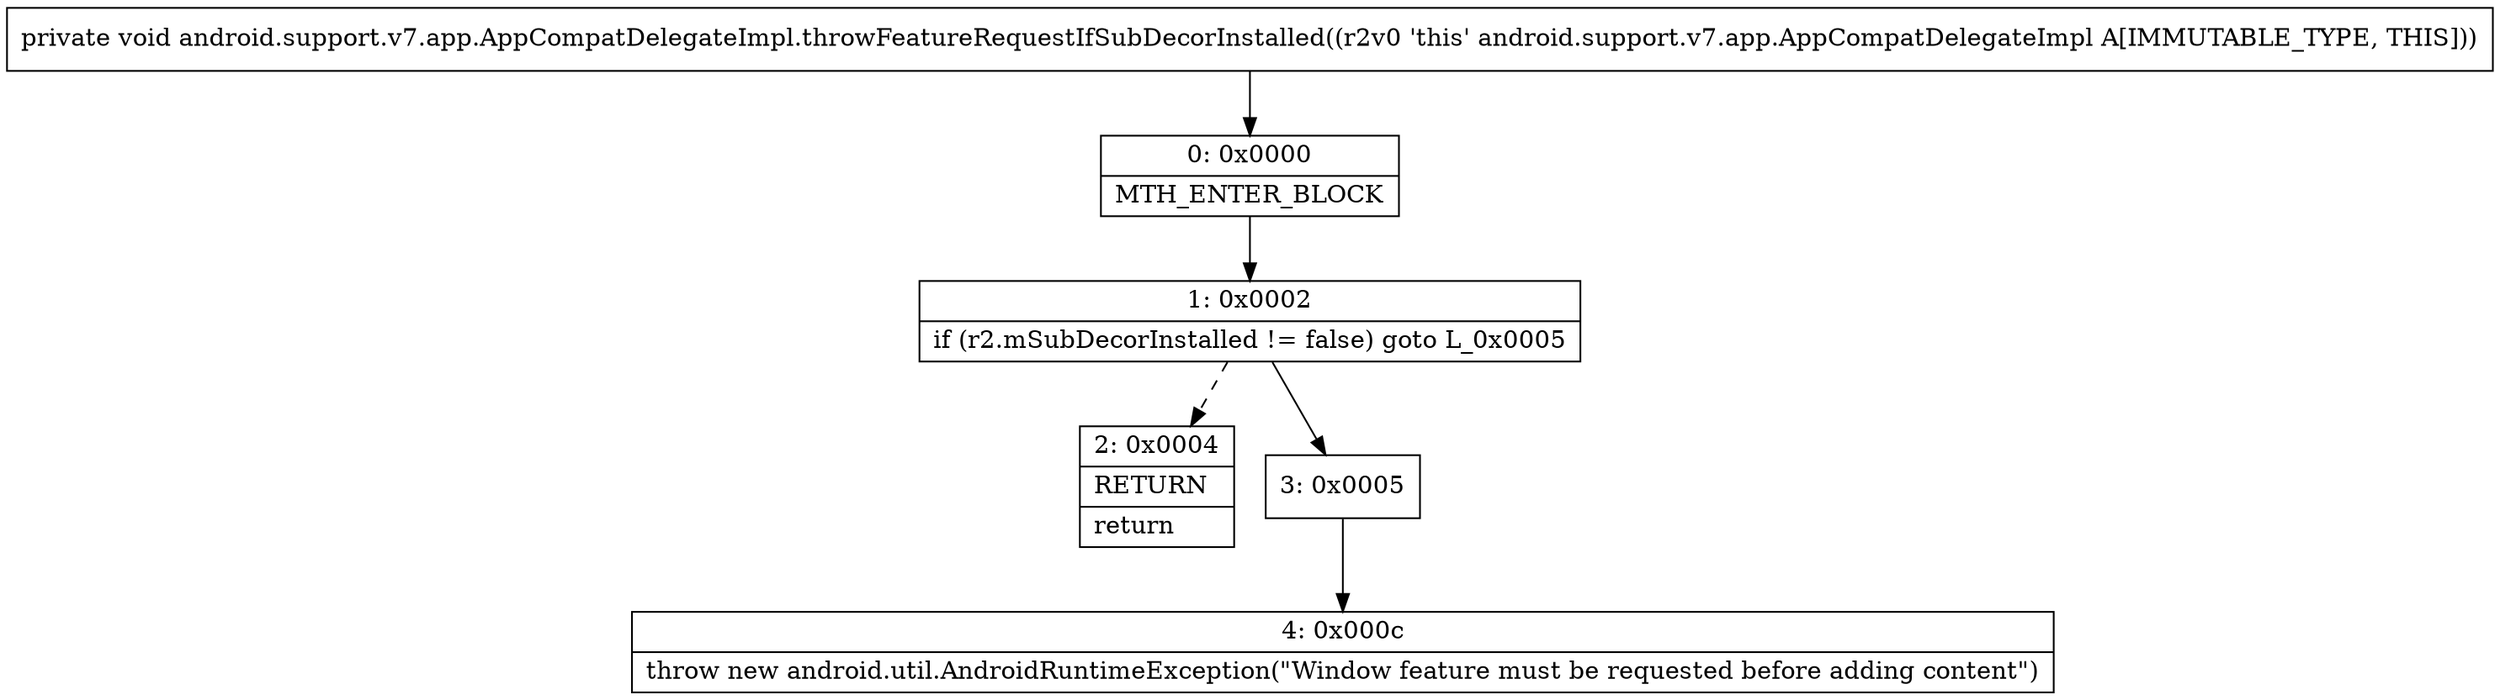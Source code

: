 digraph "CFG forandroid.support.v7.app.AppCompatDelegateImpl.throwFeatureRequestIfSubDecorInstalled()V" {
Node_0 [shape=record,label="{0\:\ 0x0000|MTH_ENTER_BLOCK\l}"];
Node_1 [shape=record,label="{1\:\ 0x0002|if (r2.mSubDecorInstalled != false) goto L_0x0005\l}"];
Node_2 [shape=record,label="{2\:\ 0x0004|RETURN\l|return\l}"];
Node_3 [shape=record,label="{3\:\ 0x0005}"];
Node_4 [shape=record,label="{4\:\ 0x000c|throw new android.util.AndroidRuntimeException(\"Window feature must be requested before adding content\")\l}"];
MethodNode[shape=record,label="{private void android.support.v7.app.AppCompatDelegateImpl.throwFeatureRequestIfSubDecorInstalled((r2v0 'this' android.support.v7.app.AppCompatDelegateImpl A[IMMUTABLE_TYPE, THIS])) }"];
MethodNode -> Node_0;
Node_0 -> Node_1;
Node_1 -> Node_2[style=dashed];
Node_1 -> Node_3;
Node_3 -> Node_4;
}

